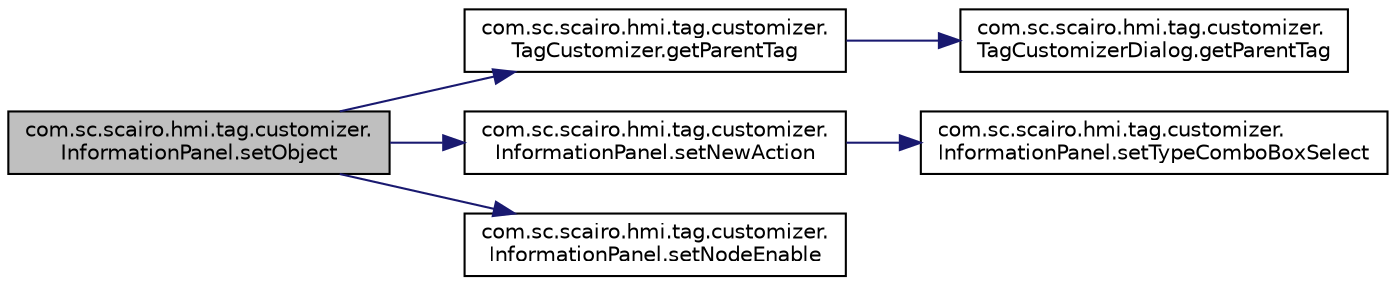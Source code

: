 digraph "com.sc.scairo.hmi.tag.customizer.InformationPanel.setObject"
{
 // LATEX_PDF_SIZE
  edge [fontname="Helvetica",fontsize="10",labelfontname="Helvetica",labelfontsize="10"];
  node [fontname="Helvetica",fontsize="10",shape=record];
  rankdir="LR";
  Node1 [label="com.sc.scairo.hmi.tag.customizer.\lInformationPanel.setObject",height=0.2,width=0.4,color="black", fillcolor="grey75", style="filled", fontcolor="black",tooltip=" "];
  Node1 -> Node2 [color="midnightblue",fontsize="10",style="solid",fontname="Helvetica"];
  Node2 [label="com.sc.scairo.hmi.tag.customizer.\lTagCustomizer.getParentTag",height=0.2,width=0.4,color="black", fillcolor="white", style="filled",URL="$classcom_1_1sc_1_1scairo_1_1hmi_1_1tag_1_1customizer_1_1_tag_customizer.html#a7cd929c691cea4e8d2e22a30ef8c8d9f",tooltip=" "];
  Node2 -> Node3 [color="midnightblue",fontsize="10",style="solid",fontname="Helvetica"];
  Node3 [label="com.sc.scairo.hmi.tag.customizer.\lTagCustomizerDialog.getParentTag",height=0.2,width=0.4,color="black", fillcolor="white", style="filled",URL="$classcom_1_1sc_1_1scairo_1_1hmi_1_1tag_1_1customizer_1_1_tag_customizer_dialog.html#ad5a0372a5c02fc4ae4b0f404d687884d",tooltip=" "];
  Node1 -> Node4 [color="midnightblue",fontsize="10",style="solid",fontname="Helvetica"];
  Node4 [label="com.sc.scairo.hmi.tag.customizer.\lInformationPanel.setNewAction",height=0.2,width=0.4,color="black", fillcolor="white", style="filled",URL="$classcom_1_1sc_1_1scairo_1_1hmi_1_1tag_1_1customizer_1_1_information_panel.html#aac928d3ff8a116f29e2d01ffb7c68ce6",tooltip=" "];
  Node4 -> Node5 [color="midnightblue",fontsize="10",style="solid",fontname="Helvetica"];
  Node5 [label="com.sc.scairo.hmi.tag.customizer.\lInformationPanel.setTypeComboBoxSelect",height=0.2,width=0.4,color="black", fillcolor="white", style="filled",URL="$classcom_1_1sc_1_1scairo_1_1hmi_1_1tag_1_1customizer_1_1_information_panel.html#a87dde18d842475b816ca6c43e98cdba9",tooltip=" "];
  Node1 -> Node6 [color="midnightblue",fontsize="10",style="solid",fontname="Helvetica"];
  Node6 [label="com.sc.scairo.hmi.tag.customizer.\lInformationPanel.setNodeEnable",height=0.2,width=0.4,color="black", fillcolor="white", style="filled",URL="$classcom_1_1sc_1_1scairo_1_1hmi_1_1tag_1_1customizer_1_1_information_panel.html#a7032443575d85496cddaf43fc143d620",tooltip=" "];
}
